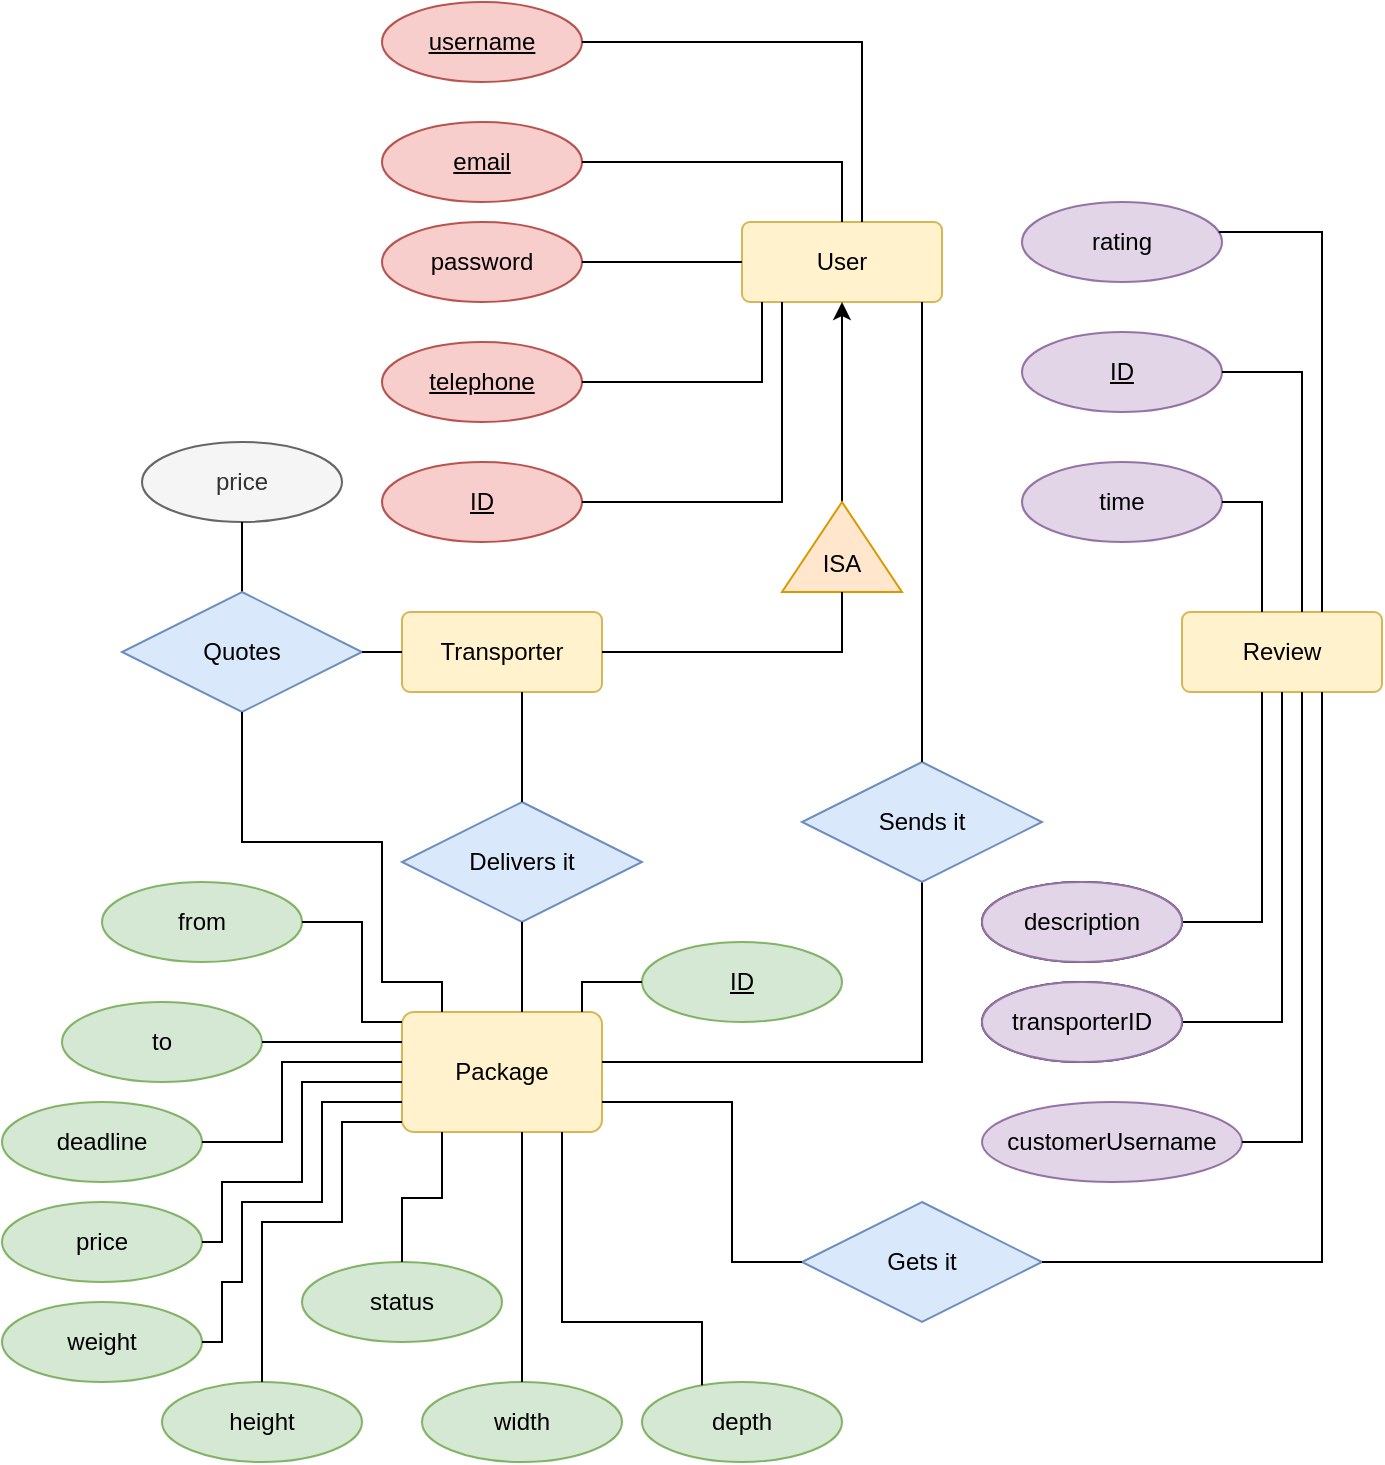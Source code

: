 <mxfile version="15.4.3" type="device"><diagram id="6CZCAUJp1zXgAKTDfNhz" name="Page-1"><mxGraphModel dx="1422" dy="798" grid="1" gridSize="10" guides="1" tooltips="1" connect="1" arrows="1" fold="1" page="1" pageScale="1" pageWidth="827" pageHeight="1169" math="0" shadow="0"><root><mxCell id="0"/><mxCell id="1" parent="0"/><mxCell id="MUpONApFEnGRNy9XY2NX-14" value="User" style="rounded=1;arcSize=10;whiteSpace=wrap;html=1;align=center;fillColor=#fff2cc;strokeColor=#d6b656;" vertex="1" parent="1"><mxGeometry x="460" y="170" width="100" height="40" as="geometry"/></mxCell><mxCell id="MUpONApFEnGRNy9XY2NX-15" value="&lt;u&gt;username&lt;/u&gt;" style="ellipse;whiteSpace=wrap;html=1;align=center;fillColor=#f8cecc;strokeColor=#b85450;" vertex="1" parent="1"><mxGeometry x="280" y="60" width="100" height="40" as="geometry"/></mxCell><mxCell id="MUpONApFEnGRNy9XY2NX-18" value="&lt;u&gt;ID&lt;/u&gt;" style="ellipse;whiteSpace=wrap;html=1;align=center;fillColor=#f8cecc;strokeColor=#b85450;" vertex="1" parent="1"><mxGeometry x="280" y="290" width="100" height="40" as="geometry"/></mxCell><mxCell id="MUpONApFEnGRNy9XY2NX-19" value="&lt;u&gt;telephone&lt;/u&gt;" style="ellipse;whiteSpace=wrap;html=1;align=center;fillColor=#f8cecc;strokeColor=#b85450;" vertex="1" parent="1"><mxGeometry x="280" y="230" width="100" height="40" as="geometry"/></mxCell><mxCell id="MUpONApFEnGRNy9XY2NX-20" value="password" style="ellipse;whiteSpace=wrap;html=1;align=center;fillColor=#f8cecc;strokeColor=#b85450;" vertex="1" parent="1"><mxGeometry x="280" y="170" width="100" height="40" as="geometry"/></mxCell><mxCell id="MUpONApFEnGRNy9XY2NX-21" value="&lt;u&gt;email&lt;/u&gt;" style="ellipse;whiteSpace=wrap;html=1;align=center;fillColor=#f8cecc;strokeColor=#b85450;" vertex="1" parent="1"><mxGeometry x="280" y="120" width="100" height="40" as="geometry"/></mxCell><mxCell id="MUpONApFEnGRNy9XY2NX-26" value="" style="endArrow=none;html=1;rounded=0;edgeStyle=orthogonalEdgeStyle;" edge="1" parent="1" source="MUpONApFEnGRNy9XY2NX-14" target="MUpONApFEnGRNy9XY2NX-15"><mxGeometry relative="1" as="geometry"><mxPoint x="340" y="430" as="sourcePoint"/><mxPoint x="500" y="430" as="targetPoint"/><Array as="points"><mxPoint x="520" y="80"/></Array></mxGeometry></mxCell><mxCell id="MUpONApFEnGRNy9XY2NX-27" value="" style="endArrow=none;html=1;rounded=0;edgeStyle=orthogonalEdgeStyle;" edge="1" parent="1" source="MUpONApFEnGRNy9XY2NX-14" target="MUpONApFEnGRNy9XY2NX-21"><mxGeometry relative="1" as="geometry"><mxPoint x="120" y="180" as="sourcePoint"/><mxPoint x="270" y="90" as="targetPoint"/><Array as="points"><mxPoint x="510" y="140"/></Array></mxGeometry></mxCell><mxCell id="MUpONApFEnGRNy9XY2NX-28" value="" style="endArrow=none;html=1;rounded=0;edgeStyle=orthogonalEdgeStyle;" edge="1" parent="1" source="MUpONApFEnGRNy9XY2NX-14" target="MUpONApFEnGRNy9XY2NX-20"><mxGeometry relative="1" as="geometry"><mxPoint x="130" y="190" as="sourcePoint"/><mxPoint x="410" y="220" as="targetPoint"/><Array as="points"/></mxGeometry></mxCell><mxCell id="MUpONApFEnGRNy9XY2NX-29" value="" style="endArrow=none;html=1;rounded=0;edgeStyle=orthogonalEdgeStyle;" edge="1" parent="1" source="MUpONApFEnGRNy9XY2NX-14" target="MUpONApFEnGRNy9XY2NX-19"><mxGeometry relative="1" as="geometry"><mxPoint x="210" y="200" as="sourcePoint"/><mxPoint x="290" y="200" as="targetPoint"/><Array as="points"><mxPoint x="470" y="250"/></Array></mxGeometry></mxCell><mxCell id="MUpONApFEnGRNy9XY2NX-30" value="" style="endArrow=none;html=1;rounded=0;edgeStyle=orthogonalEdgeStyle;" edge="1" parent="1" source="MUpONApFEnGRNy9XY2NX-14" target="MUpONApFEnGRNy9XY2NX-18"><mxGeometry relative="1" as="geometry"><mxPoint x="130" y="290" as="sourcePoint"/><mxPoint x="260" y="330" as="targetPoint"/><Array as="points"><mxPoint x="480" y="310"/></Array></mxGeometry></mxCell><mxCell id="MUpONApFEnGRNy9XY2NX-125" style="edgeStyle=orthogonalEdgeStyle;rounded=0;orthogonalLoop=1;jettySize=auto;html=1;startArrow=none;" edge="1" parent="1" source="MUpONApFEnGRNy9XY2NX-124" target="MUpONApFEnGRNy9XY2NX-14"><mxGeometry relative="1" as="geometry"><Array as="points"><mxPoint x="510" y="280"/><mxPoint x="510" y="280"/></Array></mxGeometry></mxCell><mxCell id="MUpONApFEnGRNy9XY2NX-31" value="Transporter" style="rounded=1;arcSize=10;whiteSpace=wrap;html=1;align=center;fillColor=#fff2cc;strokeColor=#d6b656;" vertex="1" parent="1"><mxGeometry x="290" y="365" width="100" height="40" as="geometry"/></mxCell><mxCell id="MUpONApFEnGRNy9XY2NX-32" value="Package" style="rounded=1;arcSize=10;whiteSpace=wrap;html=1;align=center;fillColor=#fff2cc;strokeColor=#d6b656;" vertex="1" parent="1"><mxGeometry x="290" y="565" width="100" height="60" as="geometry"/></mxCell><mxCell id="MUpONApFEnGRNy9XY2NX-33" value="" style="endArrow=none;html=1;rounded=0;edgeStyle=orthogonalEdgeStyle;startArrow=none;" edge="1" parent="1" source="MUpONApFEnGRNy9XY2NX-37" target="MUpONApFEnGRNy9XY2NX-32"><mxGeometry relative="1" as="geometry"><mxPoint x="100" y="360" as="sourcePoint"/><mxPoint x="250" y="460" as="targetPoint"/><Array as="points"><mxPoint x="550" y="590"/></Array></mxGeometry></mxCell><mxCell id="MUpONApFEnGRNy9XY2NX-37" value="Sends it" style="shape=rhombus;perimeter=rhombusPerimeter;whiteSpace=wrap;html=1;align=center;fillColor=#dae8fc;strokeColor=#6c8ebf;" vertex="1" parent="1"><mxGeometry x="490" y="440" width="120" height="60" as="geometry"/></mxCell><mxCell id="MUpONApFEnGRNy9XY2NX-39" value="" style="endArrow=none;html=1;rounded=0;edgeStyle=orthogonalEdgeStyle;" edge="1" parent="1" source="MUpONApFEnGRNy9XY2NX-14" target="MUpONApFEnGRNy9XY2NX-37"><mxGeometry relative="1" as="geometry"><mxPoint x="530" y="210" as="sourcePoint"/><mxPoint x="400" y="540" as="targetPoint"/><Array as="points"><mxPoint x="550" y="380"/><mxPoint x="550" y="380"/></Array></mxGeometry></mxCell><mxCell id="MUpONApFEnGRNy9XY2NX-41" value="Delivers it" style="shape=rhombus;perimeter=rhombusPerimeter;whiteSpace=wrap;html=1;align=center;fillColor=#dae8fc;strokeColor=#6c8ebf;" vertex="1" parent="1"><mxGeometry x="290" y="460" width="120" height="60" as="geometry"/></mxCell><mxCell id="MUpONApFEnGRNy9XY2NX-43" value="" style="endArrow=none;html=1;rounded=0;edgeStyle=orthogonalEdgeStyle;" edge="1" parent="1" source="MUpONApFEnGRNy9XY2NX-31" target="MUpONApFEnGRNy9XY2NX-41"><mxGeometry relative="1" as="geometry"><mxPoint x="540" y="445" as="sourcePoint"/><mxPoint x="610" y="605" as="targetPoint"/><Array as="points"><mxPoint x="350" y="430"/><mxPoint x="350" y="430"/></Array></mxGeometry></mxCell><mxCell id="MUpONApFEnGRNy9XY2NX-46" value="" style="endArrow=none;html=1;rounded=0;edgeStyle=orthogonalEdgeStyle;" edge="1" parent="1" source="MUpONApFEnGRNy9XY2NX-41" target="MUpONApFEnGRNy9XY2NX-32"><mxGeometry relative="1" as="geometry"><mxPoint x="440" y="515" as="sourcePoint"/><mxPoint x="440" y="575" as="targetPoint"/><Array as="points"><mxPoint x="340" y="505"/></Array></mxGeometry></mxCell><mxCell id="MUpONApFEnGRNy9XY2NX-52" value="Review" style="rounded=1;arcSize=10;whiteSpace=wrap;html=1;align=center;fillColor=#fff2cc;strokeColor=#d6b656;" vertex="1" parent="1"><mxGeometry x="680" y="365" width="100" height="40" as="geometry"/></mxCell><mxCell id="MUpONApFEnGRNy9XY2NX-53" value="&lt;u&gt;ID&lt;/u&gt;" style="ellipse;whiteSpace=wrap;html=1;align=center;fillColor=#e1d5e7;strokeColor=#9673a6;" vertex="1" parent="1"><mxGeometry x="600" y="225" width="100" height="40" as="geometry"/></mxCell><mxCell id="MUpONApFEnGRNy9XY2NX-54" value="transporterID" style="ellipse;whiteSpace=wrap;html=1;align=center;" vertex="1" parent="1"><mxGeometry x="580" y="550" width="100" height="40" as="geometry"/></mxCell><mxCell id="MUpONApFEnGRNy9XY2NX-55" value="customerUsername" style="ellipse;whiteSpace=wrap;html=1;align=center;fillColor=#e1d5e7;strokeColor=#9673a6;" vertex="1" parent="1"><mxGeometry x="580" y="610" width="130" height="40" as="geometry"/></mxCell><mxCell id="MUpONApFEnGRNy9XY2NX-57" value="" style="endArrow=none;html=1;rounded=0;edgeStyle=orthogonalEdgeStyle;" edge="1" parent="1" source="MUpONApFEnGRNy9XY2NX-53" target="MUpONApFEnGRNy9XY2NX-52"><mxGeometry relative="1" as="geometry"><mxPoint x="770" y="605" as="sourcePoint"/><mxPoint x="930" y="605" as="targetPoint"/><Array as="points"><mxPoint x="740" y="245"/></Array></mxGeometry></mxCell><mxCell id="MUpONApFEnGRNy9XY2NX-59" value="" style="endArrow=none;html=1;rounded=0;edgeStyle=orthogonalEdgeStyle;" edge="1" parent="1" source="MUpONApFEnGRNy9XY2NX-52" target="MUpONApFEnGRNy9XY2NX-55"><mxGeometry relative="1" as="geometry"><mxPoint x="905" y="540" as="sourcePoint"/><mxPoint x="905" y="590" as="targetPoint"/><Array as="points"><mxPoint x="740" y="630"/></Array></mxGeometry></mxCell><mxCell id="MUpONApFEnGRNy9XY2NX-60" value="" style="endArrow=none;html=1;rounded=0;edgeStyle=orthogonalEdgeStyle;" edge="1" parent="1" source="MUpONApFEnGRNy9XY2NX-52" target="MUpONApFEnGRNy9XY2NX-54"><mxGeometry relative="1" as="geometry"><mxPoint x="915" y="550" as="sourcePoint"/><mxPoint x="915" y="600" as="targetPoint"/><Array as="points"><mxPoint x="730" y="570"/></Array></mxGeometry></mxCell><mxCell id="MUpONApFEnGRNy9XY2NX-61" value="rating" style="ellipse;whiteSpace=wrap;html=1;align=center;fillColor=#e1d5e7;strokeColor=#9673a6;" vertex="1" parent="1"><mxGeometry x="600" y="160" width="100" height="40" as="geometry"/></mxCell><mxCell id="MUpONApFEnGRNy9XY2NX-62" value="" style="endArrow=none;html=1;rounded=0;edgeStyle=orthogonalEdgeStyle;" edge="1" parent="1" source="MUpONApFEnGRNy9XY2NX-52" target="MUpONApFEnGRNy9XY2NX-61"><mxGeometry relative="1" as="geometry"><mxPoint x="885" y="455" as="sourcePoint"/><mxPoint x="885" y="505" as="targetPoint"/><Array as="points"><mxPoint x="750" y="175"/></Array></mxGeometry></mxCell><mxCell id="MUpONApFEnGRNy9XY2NX-63" value="description" style="ellipse;whiteSpace=wrap;html=1;align=center;" vertex="1" parent="1"><mxGeometry x="580" y="500" width="100" height="40" as="geometry"/></mxCell><mxCell id="MUpONApFEnGRNy9XY2NX-64" value="" style="endArrow=none;html=1;rounded=0;edgeStyle=orthogonalEdgeStyle;" edge="1" parent="1" source="MUpONApFEnGRNy9XY2NX-52" target="MUpONApFEnGRNy9XY2NX-63"><mxGeometry relative="1" as="geometry"><mxPoint x="955" y="610" as="sourcePoint"/><mxPoint x="1010" y="610" as="targetPoint"/><Array as="points"><mxPoint x="720" y="520"/></Array></mxGeometry></mxCell><mxCell id="MUpONApFEnGRNy9XY2NX-66" value="time" style="ellipse;whiteSpace=wrap;html=1;align=center;fillColor=#e1d5e7;strokeColor=#9673a6;" vertex="1" parent="1"><mxGeometry x="600" y="290" width="100" height="40" as="geometry"/></mxCell><mxCell id="MUpONApFEnGRNy9XY2NX-67" value="" style="endArrow=none;html=1;rounded=0;edgeStyle=orthogonalEdgeStyle;" edge="1" parent="1" source="MUpONApFEnGRNy9XY2NX-66" target="MUpONApFEnGRNy9XY2NX-52"><mxGeometry relative="1" as="geometry"><mxPoint x="835" y="525" as="sourcePoint"/><mxPoint x="770" y="575" as="targetPoint"/><Array as="points"><mxPoint x="720" y="310"/></Array></mxGeometry></mxCell><mxCell id="MUpONApFEnGRNy9XY2NX-69" value="from" style="ellipse;whiteSpace=wrap;html=1;align=center;fillColor=#d5e8d4;strokeColor=#82b366;" vertex="1" parent="1"><mxGeometry x="140" y="500" width="100" height="40" as="geometry"/></mxCell><mxCell id="MUpONApFEnGRNy9XY2NX-70" value="deadline" style="ellipse;whiteSpace=wrap;html=1;align=center;fillColor=#d5e8d4;strokeColor=#82b366;" vertex="1" parent="1"><mxGeometry x="90" y="610" width="100" height="40" as="geometry"/></mxCell><mxCell id="MUpONApFEnGRNy9XY2NX-71" value="price" style="ellipse;whiteSpace=wrap;html=1;align=center;fillColor=#d5e8d4;strokeColor=#82b366;" vertex="1" parent="1"><mxGeometry x="90" y="660" width="100" height="40" as="geometry"/></mxCell><mxCell id="MUpONApFEnGRNy9XY2NX-72" value="to" style="ellipse;whiteSpace=wrap;html=1;align=center;fillColor=#d5e8d4;strokeColor=#82b366;" vertex="1" parent="1"><mxGeometry x="120" y="560" width="100" height="40" as="geometry"/></mxCell><mxCell id="MUpONApFEnGRNy9XY2NX-73" value="" style="endArrow=none;html=1;rounded=0;edgeStyle=orthogonalEdgeStyle;" edge="1" parent="1" source="MUpONApFEnGRNy9XY2NX-32" target="MUpONApFEnGRNy9XY2NX-69"><mxGeometry relative="1" as="geometry"><mxPoint x="360" y="680" as="sourcePoint"/><mxPoint x="440" y="720" as="targetPoint"/><Array as="points"><mxPoint x="270" y="570"/><mxPoint x="270" y="520"/></Array></mxGeometry></mxCell><mxCell id="MUpONApFEnGRNy9XY2NX-74" value="" style="endArrow=none;html=1;rounded=0;edgeStyle=orthogonalEdgeStyle;" edge="1" parent="1" source="MUpONApFEnGRNy9XY2NX-32" target="MUpONApFEnGRNy9XY2NX-72"><mxGeometry relative="1" as="geometry"><mxPoint x="320" y="620" as="sourcePoint"/><mxPoint x="320" y="700" as="targetPoint"/><Array as="points"><mxPoint x="260" y="580"/><mxPoint x="260" y="580"/></Array></mxGeometry></mxCell><mxCell id="MUpONApFEnGRNy9XY2NX-77" value="" style="endArrow=none;html=1;rounded=0;edgeStyle=orthogonalEdgeStyle;" edge="1" parent="1" source="MUpONApFEnGRNy9XY2NX-32" target="MUpONApFEnGRNy9XY2NX-70"><mxGeometry relative="1" as="geometry"><mxPoint x="640" y="620" as="sourcePoint"/><mxPoint x="800" y="620" as="targetPoint"/><Array as="points"><mxPoint x="230" y="590"/><mxPoint x="230" y="630"/></Array></mxGeometry></mxCell><mxCell id="MUpONApFEnGRNy9XY2NX-78" value="weight" style="ellipse;whiteSpace=wrap;html=1;align=center;fillColor=#d5e8d4;strokeColor=#82b366;" vertex="1" parent="1"><mxGeometry x="90" y="710" width="100" height="40" as="geometry"/></mxCell><mxCell id="MUpONApFEnGRNy9XY2NX-79" value="height" style="ellipse;whiteSpace=wrap;html=1;align=center;fillColor=#d5e8d4;strokeColor=#82b366;" vertex="1" parent="1"><mxGeometry x="170" y="750" width="100" height="40" as="geometry"/></mxCell><mxCell id="MUpONApFEnGRNy9XY2NX-80" value="width" style="ellipse;whiteSpace=wrap;html=1;align=center;fillColor=#d5e8d4;strokeColor=#82b366;" vertex="1" parent="1"><mxGeometry x="300" y="750" width="100" height="40" as="geometry"/></mxCell><mxCell id="MUpONApFEnGRNy9XY2NX-81" value="depth" style="ellipse;whiteSpace=wrap;html=1;align=center;fillColor=#d5e8d4;strokeColor=#82b366;" vertex="1" parent="1"><mxGeometry x="410" y="750" width="100" height="40" as="geometry"/></mxCell><mxCell id="MUpONApFEnGRNy9XY2NX-82" value="" style="endArrow=none;html=1;rounded=0;edgeStyle=orthogonalEdgeStyle;" edge="1" parent="1" source="MUpONApFEnGRNy9XY2NX-32" target="MUpONApFEnGRNy9XY2NX-71"><mxGeometry relative="1" as="geometry"><mxPoint x="300" y="590" as="sourcePoint"/><mxPoint x="230" y="590" as="targetPoint"/><Array as="points"><mxPoint x="240" y="600"/><mxPoint x="240" y="650"/><mxPoint x="200" y="650"/><mxPoint x="200" y="680"/></Array></mxGeometry></mxCell><mxCell id="MUpONApFEnGRNy9XY2NX-84" value="" style="endArrow=none;html=1;rounded=0;edgeStyle=orthogonalEdgeStyle;" edge="1" parent="1" source="MUpONApFEnGRNy9XY2NX-78" target="MUpONApFEnGRNy9XY2NX-32"><mxGeometry relative="1" as="geometry"><mxPoint x="260" y="700" as="sourcePoint"/><mxPoint x="420" y="700" as="targetPoint"/><Array as="points"><mxPoint x="200" y="730"/><mxPoint x="200" y="700"/><mxPoint x="210" y="700"/><mxPoint x="210" y="660"/><mxPoint x="250" y="660"/><mxPoint x="250" y="610"/></Array></mxGeometry></mxCell><mxCell id="MUpONApFEnGRNy9XY2NX-85" value="" style="endArrow=none;html=1;rounded=0;edgeStyle=orthogonalEdgeStyle;" edge="1" parent="1" source="MUpONApFEnGRNy9XY2NX-79" target="MUpONApFEnGRNy9XY2NX-32"><mxGeometry relative="1" as="geometry"><mxPoint x="320" y="700" as="sourcePoint"/><mxPoint x="480" y="700" as="targetPoint"/><Array as="points"><mxPoint x="220" y="670"/><mxPoint x="260" y="670"/><mxPoint x="260" y="620"/></Array></mxGeometry></mxCell><mxCell id="MUpONApFEnGRNy9XY2NX-86" value="" style="endArrow=none;html=1;rounded=0;edgeStyle=orthogonalEdgeStyle;" edge="1" parent="1" source="MUpONApFEnGRNy9XY2NX-32" target="MUpONApFEnGRNy9XY2NX-80"><mxGeometry relative="1" as="geometry"><mxPoint x="240" y="710" as="sourcePoint"/><mxPoint x="400" y="710" as="targetPoint"/><Array as="points"><mxPoint x="350" y="690"/><mxPoint x="350" y="690"/></Array></mxGeometry></mxCell><mxCell id="MUpONApFEnGRNy9XY2NX-87" value="" style="endArrow=none;html=1;rounded=0;edgeStyle=orthogonalEdgeStyle;" edge="1" parent="1" source="MUpONApFEnGRNy9XY2NX-32" target="MUpONApFEnGRNy9XY2NX-81"><mxGeometry relative="1" as="geometry"><mxPoint x="320" y="620" as="sourcePoint"/><mxPoint x="320" y="760" as="targetPoint"/><Array as="points"><mxPoint x="370" y="720"/><mxPoint x="440" y="720"/></Array></mxGeometry></mxCell><mxCell id="MUpONApFEnGRNy9XY2NX-88" value="Gets it" style="shape=rhombus;perimeter=rhombusPerimeter;whiteSpace=wrap;html=1;align=center;fillColor=#dae8fc;strokeColor=#6c8ebf;" vertex="1" parent="1"><mxGeometry x="490" y="660" width="120" height="60" as="geometry"/></mxCell><mxCell id="MUpONApFEnGRNy9XY2NX-90" value="" style="endArrow=none;html=1;rounded=0;edgeStyle=orthogonalEdgeStyle;" edge="1" parent="1" source="MUpONApFEnGRNy9XY2NX-32" target="MUpONApFEnGRNy9XY2NX-88"><mxGeometry relative="1" as="geometry"><mxPoint x="380" y="610" as="sourcePoint"/><mxPoint x="540" y="610" as="targetPoint"/><Array as="points"><mxPoint x="455" y="610"/><mxPoint x="455" y="690"/></Array></mxGeometry></mxCell><mxCell id="MUpONApFEnGRNy9XY2NX-91" value="" style="endArrow=none;html=1;rounded=0;edgeStyle=orthogonalEdgeStyle;" edge="1" parent="1" source="MUpONApFEnGRNy9XY2NX-88" target="MUpONApFEnGRNy9XY2NX-52"><mxGeometry relative="1" as="geometry"><mxPoint x="640" y="720" as="sourcePoint"/><mxPoint x="800" y="720" as="targetPoint"/><Array as="points"><mxPoint x="750" y="690"/></Array></mxGeometry></mxCell><mxCell id="MUpONApFEnGRNy9XY2NX-99" value="&lt;u&gt;ID&lt;/u&gt;" style="ellipse;whiteSpace=wrap;html=1;align=center;fillColor=#d5e8d4;strokeColor=#82b366;" vertex="1" parent="1"><mxGeometry x="410" y="530" width="100" height="40" as="geometry"/></mxCell><mxCell id="MUpONApFEnGRNy9XY2NX-100" value="" style="endArrow=none;html=1;rounded=0;edgeStyle=orthogonalEdgeStyle;" edge="1" parent="1" source="MUpONApFEnGRNy9XY2NX-32" target="MUpONApFEnGRNy9XY2NX-99"><mxGeometry relative="1" as="geometry"><mxPoint x="380" y="680" as="sourcePoint"/><mxPoint x="540" y="680" as="targetPoint"/><Array as="points"><mxPoint x="380" y="550"/></Array></mxGeometry></mxCell><mxCell id="MUpONApFEnGRNy9XY2NX-105" value="price" style="ellipse;whiteSpace=wrap;html=1;align=center;fillColor=#f5f5f5;strokeColor=#666666;fontColor=#333333;" vertex="1" parent="1"><mxGeometry x="160" y="280" width="100" height="40" as="geometry"/></mxCell><mxCell id="MUpONApFEnGRNy9XY2NX-106" value="" style="endArrow=none;html=1;rounded=0;edgeStyle=orthogonalEdgeStyle;" edge="1" parent="1" source="MUpONApFEnGRNy9XY2NX-105" target="MUpONApFEnGRNy9XY2NX-111"><mxGeometry relative="1" as="geometry"><mxPoint x="-210" y="390" as="sourcePoint"/><mxPoint x="-50" y="390" as="targetPoint"/></mxGeometry></mxCell><mxCell id="MUpONApFEnGRNy9XY2NX-111" value="Quotes" style="shape=rhombus;perimeter=rhombusPerimeter;whiteSpace=wrap;html=1;align=center;fillColor=#dae8fc;strokeColor=#6c8ebf;" vertex="1" parent="1"><mxGeometry x="150" y="355" width="120" height="60" as="geometry"/></mxCell><mxCell id="MUpONApFEnGRNy9XY2NX-113" value="" style="endArrow=none;html=1;rounded=0;edgeStyle=orthogonalEdgeStyle;" edge="1" parent="1" source="MUpONApFEnGRNy9XY2NX-111" target="MUpONApFEnGRNy9XY2NX-31"><mxGeometry relative="1" as="geometry"><mxPoint x="110" y="440" as="sourcePoint"/><mxPoint x="270" y="440" as="targetPoint"/></mxGeometry></mxCell><mxCell id="MUpONApFEnGRNy9XY2NX-114" value="" style="endArrow=none;html=1;rounded=0;edgeStyle=orthogonalEdgeStyle;" edge="1" parent="1" source="MUpONApFEnGRNy9XY2NX-111" target="MUpONApFEnGRNy9XY2NX-32"><mxGeometry relative="1" as="geometry"><mxPoint x="60" y="450" as="sourcePoint"/><mxPoint x="220" y="450" as="targetPoint"/><Array as="points"><mxPoint x="210" y="480"/><mxPoint x="280" y="480"/><mxPoint x="280" y="550"/><mxPoint x="310" y="550"/></Array></mxGeometry></mxCell><mxCell id="MUpONApFEnGRNy9XY2NX-124" value="&lt;br&gt;ISA" style="triangle;whiteSpace=wrap;html=1;direction=north;fillColor=#ffe6cc;strokeColor=#d79b00;" vertex="1" parent="1"><mxGeometry x="480" y="310" width="60" height="45" as="geometry"/></mxCell><mxCell id="MUpONApFEnGRNy9XY2NX-126" value="" style="edgeStyle=orthogonalEdgeStyle;rounded=0;orthogonalLoop=1;jettySize=auto;html=1;endArrow=none;entryX=0;entryY=0.5;entryDx=0;entryDy=0;" edge="1" parent="1" source="MUpONApFEnGRNy9XY2NX-31" target="MUpONApFEnGRNy9XY2NX-124"><mxGeometry relative="1" as="geometry"><mxPoint x="390" y="385" as="sourcePoint"/><mxPoint x="470" y="385" as="targetPoint"/></mxGeometry></mxCell><mxCell id="MUpONApFEnGRNy9XY2NX-129" value="description" style="ellipse;whiteSpace=wrap;html=1;align=center;fillColor=#e1d5e7;strokeColor=#9673a6;" vertex="1" parent="1"><mxGeometry x="580" y="500" width="100" height="40" as="geometry"/></mxCell><mxCell id="MUpONApFEnGRNy9XY2NX-130" value="transporterID" style="ellipse;whiteSpace=wrap;html=1;align=center;fillColor=#e1d5e7;strokeColor=#9673a6;" vertex="1" parent="1"><mxGeometry x="580" y="550" width="100" height="40" as="geometry"/></mxCell><mxCell id="MUpONApFEnGRNy9XY2NX-131" value="status" style="ellipse;whiteSpace=wrap;html=1;align=center;fillColor=#d5e8d4;strokeColor=#82b366;" vertex="1" parent="1"><mxGeometry x="240" y="690" width="100" height="40" as="geometry"/></mxCell><mxCell id="MUpONApFEnGRNy9XY2NX-132" value="" style="endArrow=none;html=1;rounded=0;edgeStyle=orthogonalEdgeStyle;" edge="1" parent="1" source="MUpONApFEnGRNy9XY2NX-32" target="MUpONApFEnGRNy9XY2NX-131"><mxGeometry relative="1" as="geometry"><mxPoint x="360" y="635" as="sourcePoint"/><mxPoint x="360" y="760" as="targetPoint"/><Array as="points"><mxPoint x="310" y="658"/><mxPoint x="290" y="658"/></Array></mxGeometry></mxCell></root></mxGraphModel></diagram></mxfile>